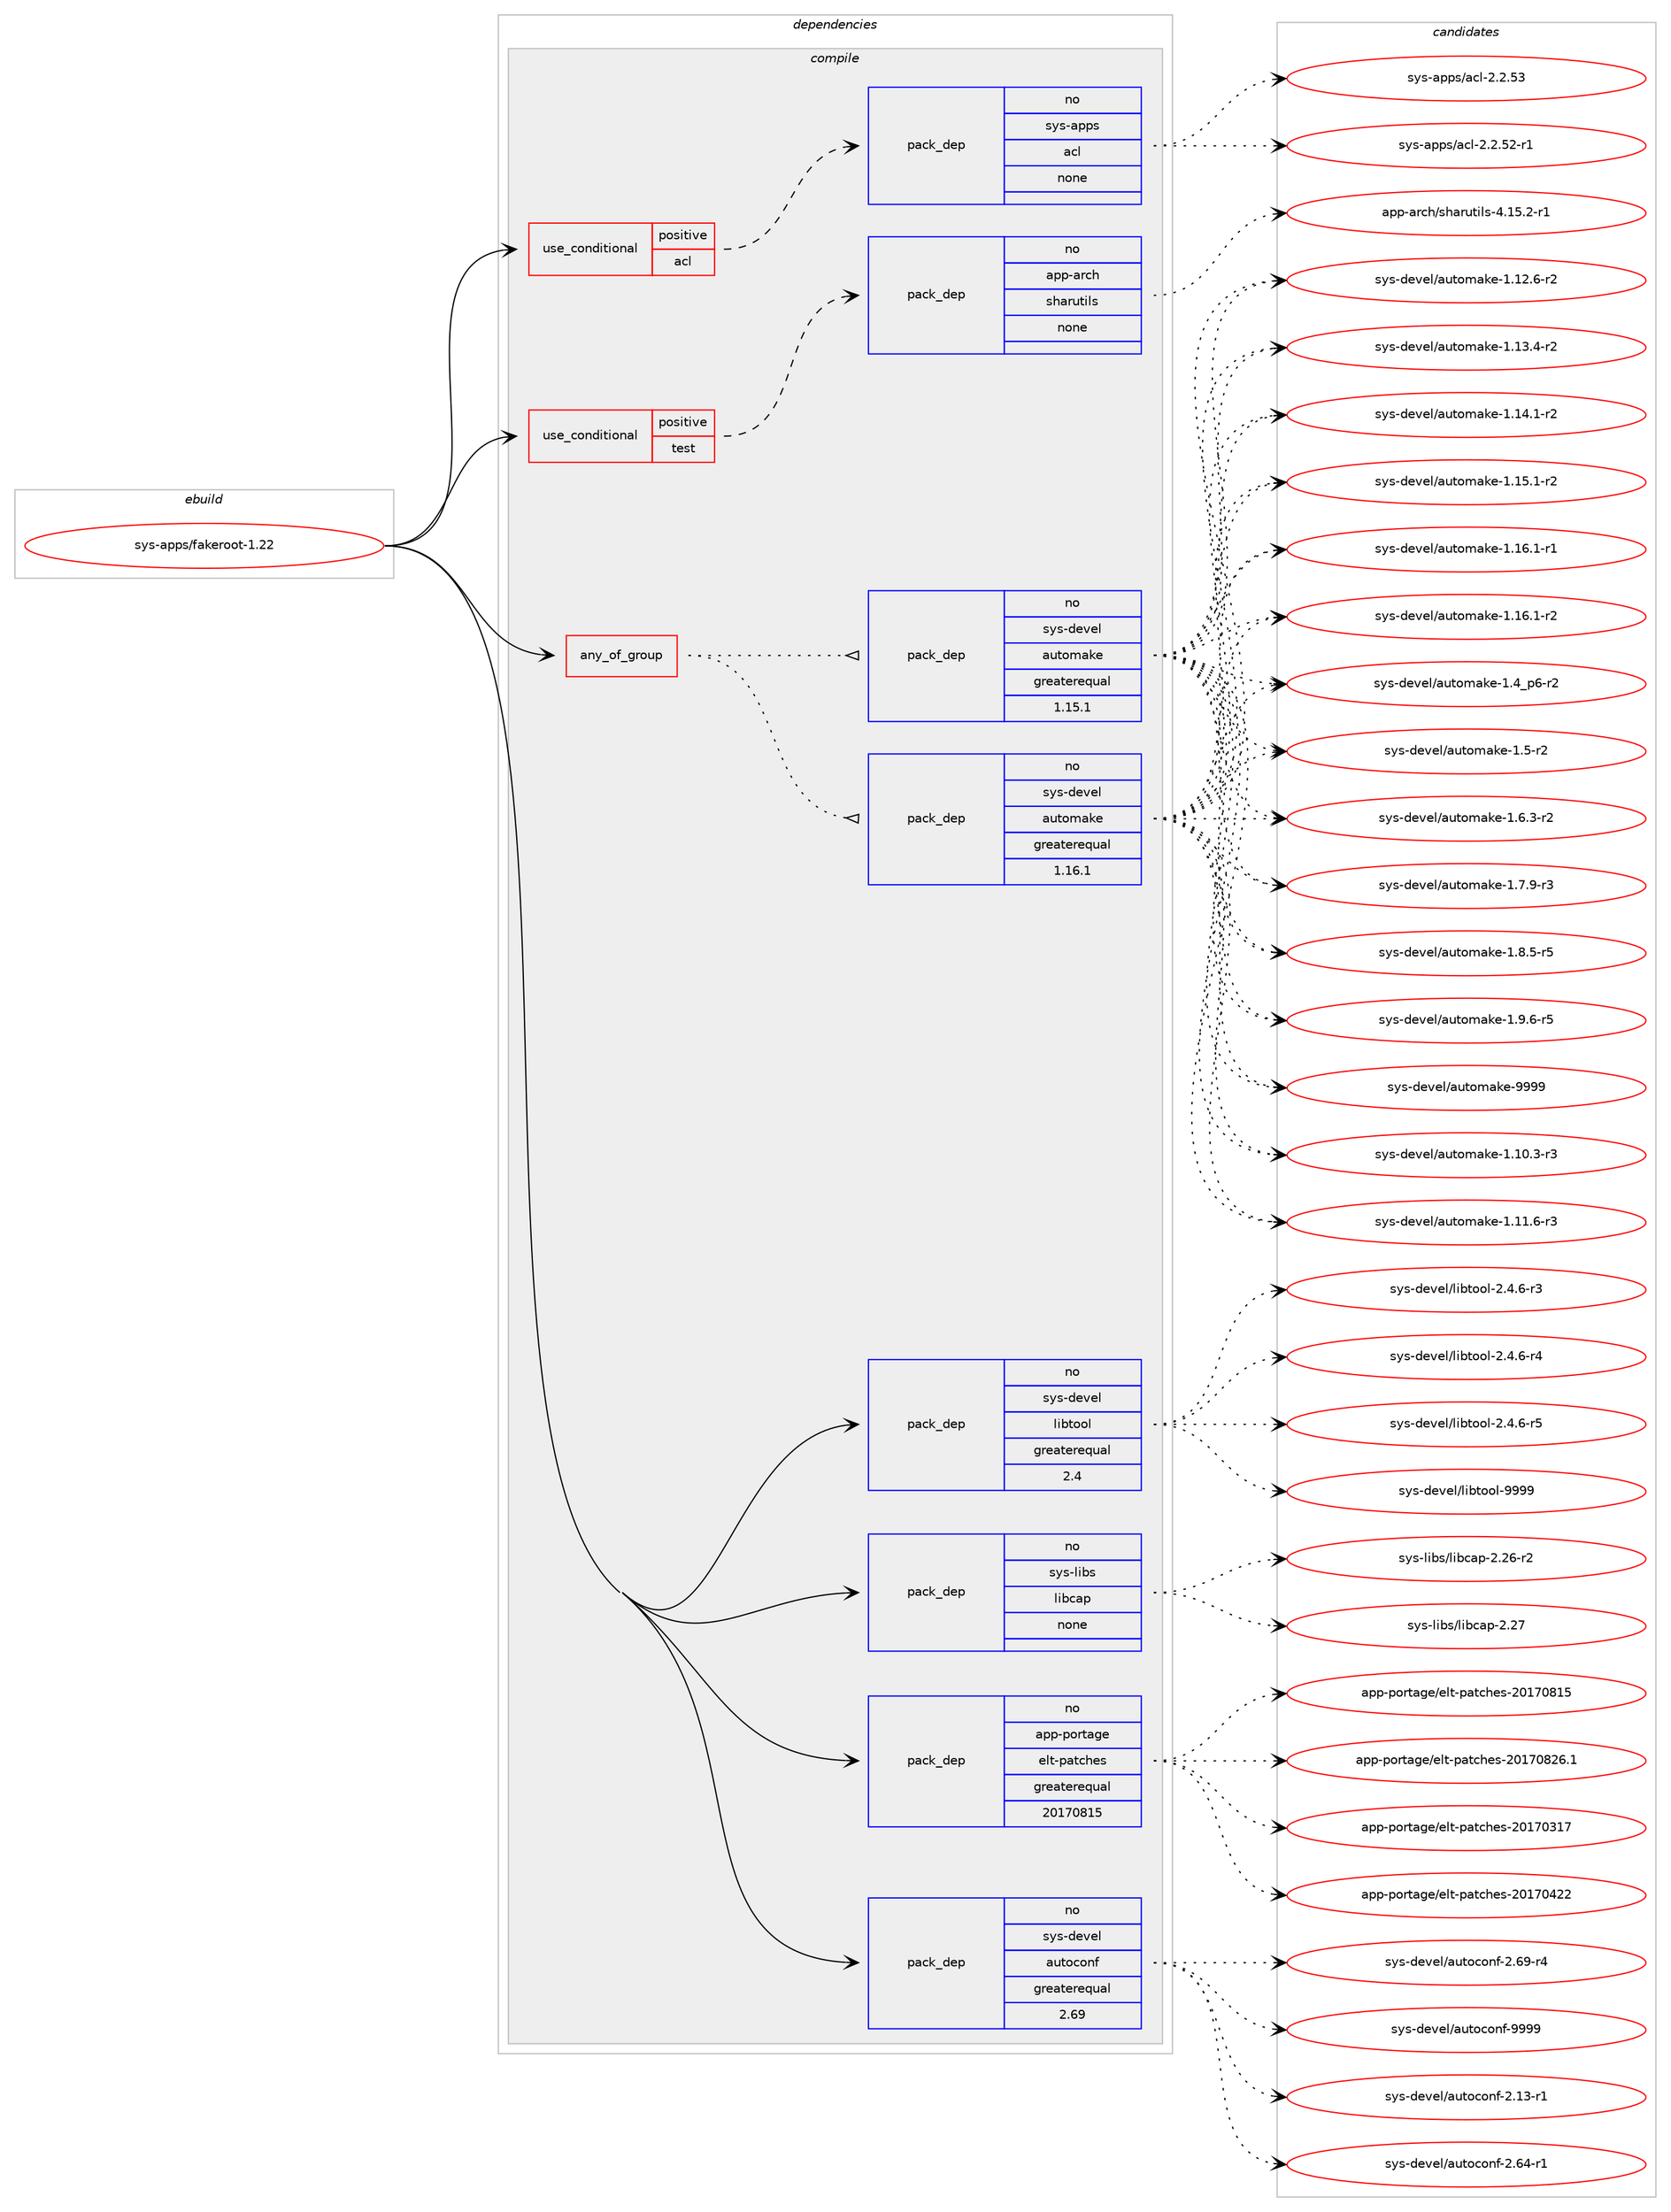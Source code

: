 digraph prolog {

# *************
# Graph options
# *************

newrank=true;
concentrate=true;
compound=true;
graph [rankdir=LR,fontname=Helvetica,fontsize=10,ranksep=1.5];#, ranksep=2.5, nodesep=0.2];
edge  [arrowhead=vee];
node  [fontname=Helvetica,fontsize=10];

# **********
# The ebuild
# **********

subgraph cluster_leftcol {
color=gray;
rank=same;
label=<<i>ebuild</i>>;
id [label="sys-apps/fakeroot-1.22", color=red, width=4, href="../sys-apps/fakeroot-1.22.svg"];
}

# ****************
# The dependencies
# ****************

subgraph cluster_midcol {
color=gray;
label=<<i>dependencies</i>>;
subgraph cluster_compile {
fillcolor="#eeeeee";
style=filled;
label=<<i>compile</i>>;
subgraph any14811 {
dependency874395 [label=<<TABLE BORDER="0" CELLBORDER="1" CELLSPACING="0" CELLPADDING="4"><TR><TD CELLPADDING="10">any_of_group</TD></TR></TABLE>>, shape=none, color=red];subgraph pack648613 {
dependency874396 [label=<<TABLE BORDER="0" CELLBORDER="1" CELLSPACING="0" CELLPADDING="4" WIDTH="220"><TR><TD ROWSPAN="6" CELLPADDING="30">pack_dep</TD></TR><TR><TD WIDTH="110">no</TD></TR><TR><TD>sys-devel</TD></TR><TR><TD>automake</TD></TR><TR><TD>greaterequal</TD></TR><TR><TD>1.16.1</TD></TR></TABLE>>, shape=none, color=blue];
}
dependency874395:e -> dependency874396:w [weight=20,style="dotted",arrowhead="oinv"];
subgraph pack648614 {
dependency874397 [label=<<TABLE BORDER="0" CELLBORDER="1" CELLSPACING="0" CELLPADDING="4" WIDTH="220"><TR><TD ROWSPAN="6" CELLPADDING="30">pack_dep</TD></TR><TR><TD WIDTH="110">no</TD></TR><TR><TD>sys-devel</TD></TR><TR><TD>automake</TD></TR><TR><TD>greaterequal</TD></TR><TR><TD>1.15.1</TD></TR></TABLE>>, shape=none, color=blue];
}
dependency874395:e -> dependency874397:w [weight=20,style="dotted",arrowhead="oinv"];
}
id:e -> dependency874395:w [weight=20,style="solid",arrowhead="vee"];
subgraph cond210448 {
dependency874398 [label=<<TABLE BORDER="0" CELLBORDER="1" CELLSPACING="0" CELLPADDING="4"><TR><TD ROWSPAN="3" CELLPADDING="10">use_conditional</TD></TR><TR><TD>positive</TD></TR><TR><TD>acl</TD></TR></TABLE>>, shape=none, color=red];
subgraph pack648615 {
dependency874399 [label=<<TABLE BORDER="0" CELLBORDER="1" CELLSPACING="0" CELLPADDING="4" WIDTH="220"><TR><TD ROWSPAN="6" CELLPADDING="30">pack_dep</TD></TR><TR><TD WIDTH="110">no</TD></TR><TR><TD>sys-apps</TD></TR><TR><TD>acl</TD></TR><TR><TD>none</TD></TR><TR><TD></TD></TR></TABLE>>, shape=none, color=blue];
}
dependency874398:e -> dependency874399:w [weight=20,style="dashed",arrowhead="vee"];
}
id:e -> dependency874398:w [weight=20,style="solid",arrowhead="vee"];
subgraph cond210449 {
dependency874400 [label=<<TABLE BORDER="0" CELLBORDER="1" CELLSPACING="0" CELLPADDING="4"><TR><TD ROWSPAN="3" CELLPADDING="10">use_conditional</TD></TR><TR><TD>positive</TD></TR><TR><TD>test</TD></TR></TABLE>>, shape=none, color=red];
subgraph pack648616 {
dependency874401 [label=<<TABLE BORDER="0" CELLBORDER="1" CELLSPACING="0" CELLPADDING="4" WIDTH="220"><TR><TD ROWSPAN="6" CELLPADDING="30">pack_dep</TD></TR><TR><TD WIDTH="110">no</TD></TR><TR><TD>app-arch</TD></TR><TR><TD>sharutils</TD></TR><TR><TD>none</TD></TR><TR><TD></TD></TR></TABLE>>, shape=none, color=blue];
}
dependency874400:e -> dependency874401:w [weight=20,style="dashed",arrowhead="vee"];
}
id:e -> dependency874400:w [weight=20,style="solid",arrowhead="vee"];
subgraph pack648617 {
dependency874402 [label=<<TABLE BORDER="0" CELLBORDER="1" CELLSPACING="0" CELLPADDING="4" WIDTH="220"><TR><TD ROWSPAN="6" CELLPADDING="30">pack_dep</TD></TR><TR><TD WIDTH="110">no</TD></TR><TR><TD>app-portage</TD></TR><TR><TD>elt-patches</TD></TR><TR><TD>greaterequal</TD></TR><TR><TD>20170815</TD></TR></TABLE>>, shape=none, color=blue];
}
id:e -> dependency874402:w [weight=20,style="solid",arrowhead="vee"];
subgraph pack648618 {
dependency874403 [label=<<TABLE BORDER="0" CELLBORDER="1" CELLSPACING="0" CELLPADDING="4" WIDTH="220"><TR><TD ROWSPAN="6" CELLPADDING="30">pack_dep</TD></TR><TR><TD WIDTH="110">no</TD></TR><TR><TD>sys-devel</TD></TR><TR><TD>autoconf</TD></TR><TR><TD>greaterequal</TD></TR><TR><TD>2.69</TD></TR></TABLE>>, shape=none, color=blue];
}
id:e -> dependency874403:w [weight=20,style="solid",arrowhead="vee"];
subgraph pack648619 {
dependency874404 [label=<<TABLE BORDER="0" CELLBORDER="1" CELLSPACING="0" CELLPADDING="4" WIDTH="220"><TR><TD ROWSPAN="6" CELLPADDING="30">pack_dep</TD></TR><TR><TD WIDTH="110">no</TD></TR><TR><TD>sys-devel</TD></TR><TR><TD>libtool</TD></TR><TR><TD>greaterequal</TD></TR><TR><TD>2.4</TD></TR></TABLE>>, shape=none, color=blue];
}
id:e -> dependency874404:w [weight=20,style="solid",arrowhead="vee"];
subgraph pack648620 {
dependency874405 [label=<<TABLE BORDER="0" CELLBORDER="1" CELLSPACING="0" CELLPADDING="4" WIDTH="220"><TR><TD ROWSPAN="6" CELLPADDING="30">pack_dep</TD></TR><TR><TD WIDTH="110">no</TD></TR><TR><TD>sys-libs</TD></TR><TR><TD>libcap</TD></TR><TR><TD>none</TD></TR><TR><TD></TD></TR></TABLE>>, shape=none, color=blue];
}
id:e -> dependency874405:w [weight=20,style="solid",arrowhead="vee"];
}
subgraph cluster_compileandrun {
fillcolor="#eeeeee";
style=filled;
label=<<i>compile and run</i>>;
}
subgraph cluster_run {
fillcolor="#eeeeee";
style=filled;
label=<<i>run</i>>;
}
}

# **************
# The candidates
# **************

subgraph cluster_choices {
rank=same;
color=gray;
label=<<i>candidates</i>>;

subgraph choice648613 {
color=black;
nodesep=1;
choice11512111545100101118101108479711711611110997107101454946494846514511451 [label="sys-devel/automake-1.10.3-r3", color=red, width=4,href="../sys-devel/automake-1.10.3-r3.svg"];
choice11512111545100101118101108479711711611110997107101454946494946544511451 [label="sys-devel/automake-1.11.6-r3", color=red, width=4,href="../sys-devel/automake-1.11.6-r3.svg"];
choice11512111545100101118101108479711711611110997107101454946495046544511450 [label="sys-devel/automake-1.12.6-r2", color=red, width=4,href="../sys-devel/automake-1.12.6-r2.svg"];
choice11512111545100101118101108479711711611110997107101454946495146524511450 [label="sys-devel/automake-1.13.4-r2", color=red, width=4,href="../sys-devel/automake-1.13.4-r2.svg"];
choice11512111545100101118101108479711711611110997107101454946495246494511450 [label="sys-devel/automake-1.14.1-r2", color=red, width=4,href="../sys-devel/automake-1.14.1-r2.svg"];
choice11512111545100101118101108479711711611110997107101454946495346494511450 [label="sys-devel/automake-1.15.1-r2", color=red, width=4,href="../sys-devel/automake-1.15.1-r2.svg"];
choice11512111545100101118101108479711711611110997107101454946495446494511449 [label="sys-devel/automake-1.16.1-r1", color=red, width=4,href="../sys-devel/automake-1.16.1-r1.svg"];
choice11512111545100101118101108479711711611110997107101454946495446494511450 [label="sys-devel/automake-1.16.1-r2", color=red, width=4,href="../sys-devel/automake-1.16.1-r2.svg"];
choice115121115451001011181011084797117116111109971071014549465295112544511450 [label="sys-devel/automake-1.4_p6-r2", color=red, width=4,href="../sys-devel/automake-1.4_p6-r2.svg"];
choice11512111545100101118101108479711711611110997107101454946534511450 [label="sys-devel/automake-1.5-r2", color=red, width=4,href="../sys-devel/automake-1.5-r2.svg"];
choice115121115451001011181011084797117116111109971071014549465446514511450 [label="sys-devel/automake-1.6.3-r2", color=red, width=4,href="../sys-devel/automake-1.6.3-r2.svg"];
choice115121115451001011181011084797117116111109971071014549465546574511451 [label="sys-devel/automake-1.7.9-r3", color=red, width=4,href="../sys-devel/automake-1.7.9-r3.svg"];
choice115121115451001011181011084797117116111109971071014549465646534511453 [label="sys-devel/automake-1.8.5-r5", color=red, width=4,href="../sys-devel/automake-1.8.5-r5.svg"];
choice115121115451001011181011084797117116111109971071014549465746544511453 [label="sys-devel/automake-1.9.6-r5", color=red, width=4,href="../sys-devel/automake-1.9.6-r5.svg"];
choice115121115451001011181011084797117116111109971071014557575757 [label="sys-devel/automake-9999", color=red, width=4,href="../sys-devel/automake-9999.svg"];
dependency874396:e -> choice11512111545100101118101108479711711611110997107101454946494846514511451:w [style=dotted,weight="100"];
dependency874396:e -> choice11512111545100101118101108479711711611110997107101454946494946544511451:w [style=dotted,weight="100"];
dependency874396:e -> choice11512111545100101118101108479711711611110997107101454946495046544511450:w [style=dotted,weight="100"];
dependency874396:e -> choice11512111545100101118101108479711711611110997107101454946495146524511450:w [style=dotted,weight="100"];
dependency874396:e -> choice11512111545100101118101108479711711611110997107101454946495246494511450:w [style=dotted,weight="100"];
dependency874396:e -> choice11512111545100101118101108479711711611110997107101454946495346494511450:w [style=dotted,weight="100"];
dependency874396:e -> choice11512111545100101118101108479711711611110997107101454946495446494511449:w [style=dotted,weight="100"];
dependency874396:e -> choice11512111545100101118101108479711711611110997107101454946495446494511450:w [style=dotted,weight="100"];
dependency874396:e -> choice115121115451001011181011084797117116111109971071014549465295112544511450:w [style=dotted,weight="100"];
dependency874396:e -> choice11512111545100101118101108479711711611110997107101454946534511450:w [style=dotted,weight="100"];
dependency874396:e -> choice115121115451001011181011084797117116111109971071014549465446514511450:w [style=dotted,weight="100"];
dependency874396:e -> choice115121115451001011181011084797117116111109971071014549465546574511451:w [style=dotted,weight="100"];
dependency874396:e -> choice115121115451001011181011084797117116111109971071014549465646534511453:w [style=dotted,weight="100"];
dependency874396:e -> choice115121115451001011181011084797117116111109971071014549465746544511453:w [style=dotted,weight="100"];
dependency874396:e -> choice115121115451001011181011084797117116111109971071014557575757:w [style=dotted,weight="100"];
}
subgraph choice648614 {
color=black;
nodesep=1;
choice11512111545100101118101108479711711611110997107101454946494846514511451 [label="sys-devel/automake-1.10.3-r3", color=red, width=4,href="../sys-devel/automake-1.10.3-r3.svg"];
choice11512111545100101118101108479711711611110997107101454946494946544511451 [label="sys-devel/automake-1.11.6-r3", color=red, width=4,href="../sys-devel/automake-1.11.6-r3.svg"];
choice11512111545100101118101108479711711611110997107101454946495046544511450 [label="sys-devel/automake-1.12.6-r2", color=red, width=4,href="../sys-devel/automake-1.12.6-r2.svg"];
choice11512111545100101118101108479711711611110997107101454946495146524511450 [label="sys-devel/automake-1.13.4-r2", color=red, width=4,href="../sys-devel/automake-1.13.4-r2.svg"];
choice11512111545100101118101108479711711611110997107101454946495246494511450 [label="sys-devel/automake-1.14.1-r2", color=red, width=4,href="../sys-devel/automake-1.14.1-r2.svg"];
choice11512111545100101118101108479711711611110997107101454946495346494511450 [label="sys-devel/automake-1.15.1-r2", color=red, width=4,href="../sys-devel/automake-1.15.1-r2.svg"];
choice11512111545100101118101108479711711611110997107101454946495446494511449 [label="sys-devel/automake-1.16.1-r1", color=red, width=4,href="../sys-devel/automake-1.16.1-r1.svg"];
choice11512111545100101118101108479711711611110997107101454946495446494511450 [label="sys-devel/automake-1.16.1-r2", color=red, width=4,href="../sys-devel/automake-1.16.1-r2.svg"];
choice115121115451001011181011084797117116111109971071014549465295112544511450 [label="sys-devel/automake-1.4_p6-r2", color=red, width=4,href="../sys-devel/automake-1.4_p6-r2.svg"];
choice11512111545100101118101108479711711611110997107101454946534511450 [label="sys-devel/automake-1.5-r2", color=red, width=4,href="../sys-devel/automake-1.5-r2.svg"];
choice115121115451001011181011084797117116111109971071014549465446514511450 [label="sys-devel/automake-1.6.3-r2", color=red, width=4,href="../sys-devel/automake-1.6.3-r2.svg"];
choice115121115451001011181011084797117116111109971071014549465546574511451 [label="sys-devel/automake-1.7.9-r3", color=red, width=4,href="../sys-devel/automake-1.7.9-r3.svg"];
choice115121115451001011181011084797117116111109971071014549465646534511453 [label="sys-devel/automake-1.8.5-r5", color=red, width=4,href="../sys-devel/automake-1.8.5-r5.svg"];
choice115121115451001011181011084797117116111109971071014549465746544511453 [label="sys-devel/automake-1.9.6-r5", color=red, width=4,href="../sys-devel/automake-1.9.6-r5.svg"];
choice115121115451001011181011084797117116111109971071014557575757 [label="sys-devel/automake-9999", color=red, width=4,href="../sys-devel/automake-9999.svg"];
dependency874397:e -> choice11512111545100101118101108479711711611110997107101454946494846514511451:w [style=dotted,weight="100"];
dependency874397:e -> choice11512111545100101118101108479711711611110997107101454946494946544511451:w [style=dotted,weight="100"];
dependency874397:e -> choice11512111545100101118101108479711711611110997107101454946495046544511450:w [style=dotted,weight="100"];
dependency874397:e -> choice11512111545100101118101108479711711611110997107101454946495146524511450:w [style=dotted,weight="100"];
dependency874397:e -> choice11512111545100101118101108479711711611110997107101454946495246494511450:w [style=dotted,weight="100"];
dependency874397:e -> choice11512111545100101118101108479711711611110997107101454946495346494511450:w [style=dotted,weight="100"];
dependency874397:e -> choice11512111545100101118101108479711711611110997107101454946495446494511449:w [style=dotted,weight="100"];
dependency874397:e -> choice11512111545100101118101108479711711611110997107101454946495446494511450:w [style=dotted,weight="100"];
dependency874397:e -> choice115121115451001011181011084797117116111109971071014549465295112544511450:w [style=dotted,weight="100"];
dependency874397:e -> choice11512111545100101118101108479711711611110997107101454946534511450:w [style=dotted,weight="100"];
dependency874397:e -> choice115121115451001011181011084797117116111109971071014549465446514511450:w [style=dotted,weight="100"];
dependency874397:e -> choice115121115451001011181011084797117116111109971071014549465546574511451:w [style=dotted,weight="100"];
dependency874397:e -> choice115121115451001011181011084797117116111109971071014549465646534511453:w [style=dotted,weight="100"];
dependency874397:e -> choice115121115451001011181011084797117116111109971071014549465746544511453:w [style=dotted,weight="100"];
dependency874397:e -> choice115121115451001011181011084797117116111109971071014557575757:w [style=dotted,weight="100"];
}
subgraph choice648615 {
color=black;
nodesep=1;
choice1151211154597112112115479799108455046504653504511449 [label="sys-apps/acl-2.2.52-r1", color=red, width=4,href="../sys-apps/acl-2.2.52-r1.svg"];
choice115121115459711211211547979910845504650465351 [label="sys-apps/acl-2.2.53", color=red, width=4,href="../sys-apps/acl-2.2.53.svg"];
dependency874399:e -> choice1151211154597112112115479799108455046504653504511449:w [style=dotted,weight="100"];
dependency874399:e -> choice115121115459711211211547979910845504650465351:w [style=dotted,weight="100"];
}
subgraph choice648616 {
color=black;
nodesep=1;
choice971121124597114991044711510497114117116105108115455246495346504511449 [label="app-arch/sharutils-4.15.2-r1", color=red, width=4,href="../app-arch/sharutils-4.15.2-r1.svg"];
dependency874401:e -> choice971121124597114991044711510497114117116105108115455246495346504511449:w [style=dotted,weight="100"];
}
subgraph choice648617 {
color=black;
nodesep=1;
choice97112112451121111141169710310147101108116451129711699104101115455048495548514955 [label="app-portage/elt-patches-20170317", color=red, width=4,href="../app-portage/elt-patches-20170317.svg"];
choice97112112451121111141169710310147101108116451129711699104101115455048495548525050 [label="app-portage/elt-patches-20170422", color=red, width=4,href="../app-portage/elt-patches-20170422.svg"];
choice97112112451121111141169710310147101108116451129711699104101115455048495548564953 [label="app-portage/elt-patches-20170815", color=red, width=4,href="../app-portage/elt-patches-20170815.svg"];
choice971121124511211111411697103101471011081164511297116991041011154550484955485650544649 [label="app-portage/elt-patches-20170826.1", color=red, width=4,href="../app-portage/elt-patches-20170826.1.svg"];
dependency874402:e -> choice97112112451121111141169710310147101108116451129711699104101115455048495548514955:w [style=dotted,weight="100"];
dependency874402:e -> choice97112112451121111141169710310147101108116451129711699104101115455048495548525050:w [style=dotted,weight="100"];
dependency874402:e -> choice97112112451121111141169710310147101108116451129711699104101115455048495548564953:w [style=dotted,weight="100"];
dependency874402:e -> choice971121124511211111411697103101471011081164511297116991041011154550484955485650544649:w [style=dotted,weight="100"];
}
subgraph choice648618 {
color=black;
nodesep=1;
choice1151211154510010111810110847971171161119911111010245504649514511449 [label="sys-devel/autoconf-2.13-r1", color=red, width=4,href="../sys-devel/autoconf-2.13-r1.svg"];
choice1151211154510010111810110847971171161119911111010245504654524511449 [label="sys-devel/autoconf-2.64-r1", color=red, width=4,href="../sys-devel/autoconf-2.64-r1.svg"];
choice1151211154510010111810110847971171161119911111010245504654574511452 [label="sys-devel/autoconf-2.69-r4", color=red, width=4,href="../sys-devel/autoconf-2.69-r4.svg"];
choice115121115451001011181011084797117116111991111101024557575757 [label="sys-devel/autoconf-9999", color=red, width=4,href="../sys-devel/autoconf-9999.svg"];
dependency874403:e -> choice1151211154510010111810110847971171161119911111010245504649514511449:w [style=dotted,weight="100"];
dependency874403:e -> choice1151211154510010111810110847971171161119911111010245504654524511449:w [style=dotted,weight="100"];
dependency874403:e -> choice1151211154510010111810110847971171161119911111010245504654574511452:w [style=dotted,weight="100"];
dependency874403:e -> choice115121115451001011181011084797117116111991111101024557575757:w [style=dotted,weight="100"];
}
subgraph choice648619 {
color=black;
nodesep=1;
choice1151211154510010111810110847108105981161111111084550465246544511451 [label="sys-devel/libtool-2.4.6-r3", color=red, width=4,href="../sys-devel/libtool-2.4.6-r3.svg"];
choice1151211154510010111810110847108105981161111111084550465246544511452 [label="sys-devel/libtool-2.4.6-r4", color=red, width=4,href="../sys-devel/libtool-2.4.6-r4.svg"];
choice1151211154510010111810110847108105981161111111084550465246544511453 [label="sys-devel/libtool-2.4.6-r5", color=red, width=4,href="../sys-devel/libtool-2.4.6-r5.svg"];
choice1151211154510010111810110847108105981161111111084557575757 [label="sys-devel/libtool-9999", color=red, width=4,href="../sys-devel/libtool-9999.svg"];
dependency874404:e -> choice1151211154510010111810110847108105981161111111084550465246544511451:w [style=dotted,weight="100"];
dependency874404:e -> choice1151211154510010111810110847108105981161111111084550465246544511452:w [style=dotted,weight="100"];
dependency874404:e -> choice1151211154510010111810110847108105981161111111084550465246544511453:w [style=dotted,weight="100"];
dependency874404:e -> choice1151211154510010111810110847108105981161111111084557575757:w [style=dotted,weight="100"];
}
subgraph choice648620 {
color=black;
nodesep=1;
choice11512111545108105981154710810598999711245504650544511450 [label="sys-libs/libcap-2.26-r2", color=red, width=4,href="../sys-libs/libcap-2.26-r2.svg"];
choice1151211154510810598115471081059899971124550465055 [label="sys-libs/libcap-2.27", color=red, width=4,href="../sys-libs/libcap-2.27.svg"];
dependency874405:e -> choice11512111545108105981154710810598999711245504650544511450:w [style=dotted,weight="100"];
dependency874405:e -> choice1151211154510810598115471081059899971124550465055:w [style=dotted,weight="100"];
}
}

}
